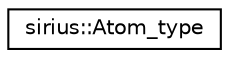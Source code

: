 digraph "Graphical Class Hierarchy"
{
 // INTERACTIVE_SVG=YES
  edge [fontname="Helvetica",fontsize="10",labelfontname="Helvetica",labelfontsize="10"];
  node [fontname="Helvetica",fontsize="10",shape=record];
  rankdir="LR";
  Node1 [label="sirius::Atom_type",height=0.2,width=0.4,color="black", fillcolor="white", style="filled",URL="$classsirius_1_1_atom__type.html"];
}
